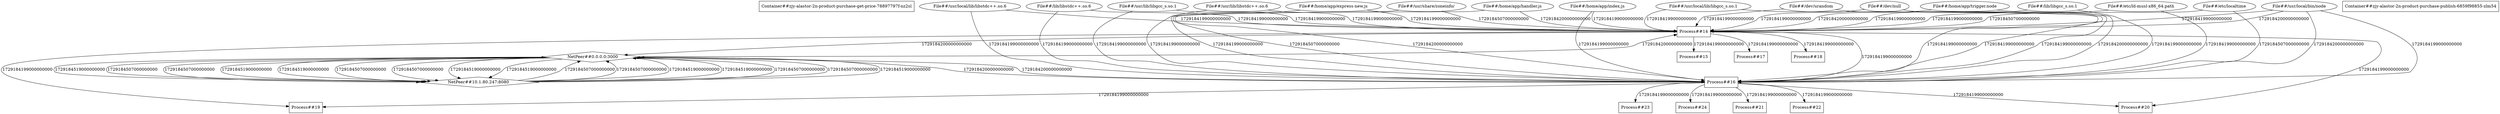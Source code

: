 digraph G {
"Container##zjy-alastor-2n-product-purchase-get-price-78897797f-nz2sl" [shape="box"];
"File##/dev/null" [shape="ellipse"];
"File##/dev/urandom" [shape="ellipse"];
"File##/etc/ld-musl-x86_64.path" [shape="ellipse"];
"File##/etc/localtime" [shape="ellipse"];
"File##/home/app/express-new.js" [shape="ellipse"];
"File##/home/app/handler.js" [shape="ellipse"];
"File##/home/app/index.js" [shape="ellipse"];
"File##/home/app/trigger.node" [shape="ellipse"];
"File##/lib/libgcc_s.so.1" [shape="ellipse"];
"File##/lib/libstdc++.so.6" [shape="ellipse"];
"File##/usr/lib/libgcc_s.so.1" [shape="ellipse"];
"File##/usr/lib/libstdc++.so.6" [shape="ellipse"];
"File##/usr/local/bin/node" [shape="ellipse"];
"File##/usr/local/lib/libgcc_s.so.1" [shape="ellipse"];
"File##/usr/local/lib/libstdc++.so.6" [shape="ellipse"];
"File##/usr/share/zoneinfo/" [shape="ellipse"];
"NetPeer##0.0.0.0:3000" [shape="diamond"];
"NetPeer##10.1.80.247:8080" [shape="diamond"];
"Process##14" [shape="box"];
"Process##15" [shape="box"];
"Process##16" [shape="box"];
"Process##17" [shape="box"];
"Process##18" [shape="box"];
"Process##19" [shape="box"];
"Process##20" [shape="box"];
"File##/etc/ld-musl-x86_64.path" -> "Process##14" [label="1729184199000000000"];
"File##/lib/libstdc++.so.6" -> "Process##14" [label="1729184199000000000"];
"File##/usr/local/lib/libstdc++.so.6" -> "Process##14" [label="1729184199000000000"];
"File##/usr/lib/libstdc++.so.6" -> "Process##14" [label="1729184199000000000"];
"File##/lib/libgcc_s.so.1" -> "Process##14" [label="1729184199000000000"];
"File##/usr/local/lib/libgcc_s.so.1" -> "Process##14" [label="1729184199000000000"];
"File##/usr/lib/libgcc_s.so.1" -> "Process##14" [label="1729184199000000000"];
"Process##14" -> "Process##15" [label="1729184199000000000"];
"Process##14" -> "Process##16" [label="1729184199000000000"];
"Process##14" -> "Process##17" [label="1729184199000000000"];
"Process##14" -> "Process##18" [label="1729184199000000000"];
"Process##14" -> "Process##19" [label="1729184199000000000"];
"File##/usr/local/bin/node" -> "Process##14" [label="1729184199000000000"];
"File##/usr/local/bin/node" -> "Process##14" [label="1729184200000000000"];
"File##/dev/urandom" -> "Process##14" [label="1729184199000000000"];
"Process##14" -> "Process##20" [label="1729184199000000000"];
"File##/dev/null" -> "Process##14" [label="1729184199000000000"];
"File##/home/app/index.js" -> "Process##14" [label="1729184199000000000"];
"File##/home/app/express-new.js" -> "Process##14" [label="1729184199000000000"];
"File##/home/app/trigger.node" -> "Process##14" [label="1729184200000000000"];
"File##/home/app/handler.js" -> "Process##14" [label="1729184200000000000"];
"Process##14" -> "NetPeer##0.0.0.0:3000" [label="1729184200000000000"];
"NetPeer##0.0.0.0:3000" -> "Process##14" [label="1729184200000000000"];
"NetPeer##0.0.0.0:3000" -> "NetPeer##10.1.80.247:8080" [label="1729184507000000000"];
"NetPeer##0.0.0.0:3000" -> "NetPeer##10.1.80.247:8080" [label="1729184507000000000"];
"NetPeer##0.0.0.0:3000" -> "NetPeer##10.1.80.247:8080" [label="1729184519000000000"];
"NetPeer##0.0.0.0:3000" -> "NetPeer##10.1.80.247:8080" [label="1729184519000000000"];
"NetPeer##10.1.80.247:8080" -> "NetPeer##0.0.0.0:3000" [label="1729184507000000000"];
"NetPeer##10.1.80.247:8080" -> "NetPeer##0.0.0.0:3000" [label="1729184507000000000"];
"NetPeer##10.1.80.247:8080" -> "NetPeer##0.0.0.0:3000" [label="1729184519000000000"];
"NetPeer##10.1.80.247:8080" -> "NetPeer##0.0.0.0:3000" [label="1729184519000000000"];
"File##/etc/localtime" -> "Process##14" [label="1729184507000000000"];
"File##/usr/share/zoneinfo/" -> "Process##14" [label="1729184507000000000"];
"Container##zjy-alastor-2n-product-purchase-publish-6859f98855-zlm54" [shape="box"];
"File##/dev/null" [shape="ellipse"];
"File##/dev/urandom" [shape="ellipse"];
"File##/etc/ld-musl-x86_64.path" [shape="ellipse"];
"File##/etc/localtime" [shape="ellipse"];
"File##/home/app/express-new.js" [shape="ellipse"];
"File##/home/app/handler.js" [shape="ellipse"];
"File##/home/app/index.js" [shape="ellipse"];
"File##/home/app/trigger.node" [shape="ellipse"];
"File##/lib/libgcc_s.so.1" [shape="ellipse"];
"File##/lib/libstdc++.so.6" [shape="ellipse"];
"File##/usr/lib/libgcc_s.so.1" [shape="ellipse"];
"File##/usr/lib/libstdc++.so.6" [shape="ellipse"];
"File##/usr/local/bin/node" [shape="ellipse"];
"File##/usr/local/lib/libgcc_s.so.1" [shape="ellipse"];
"File##/usr/local/lib/libstdc++.so.6" [shape="ellipse"];
"File##/usr/share/zoneinfo/" [shape="ellipse"];
"NetPeer##0.0.0.0:3000" [shape="diamond"];
"NetPeer##10.1.80.247:8080" [shape="diamond"];
"Process##16" [shape="box"];
"Process##19" [shape="box"];
"Process##20" [shape="box"];
"Process##21" [shape="box"];
"Process##22" [shape="box"];
"Process##23" [shape="box"];
"Process##24" [shape="box"];
"File##/etc/ld-musl-x86_64.path" -> "Process##16" [label="1729184199000000000"];
"File##/lib/libstdc++.so.6" -> "Process##16" [label="1729184199000000000"];
"File##/usr/local/lib/libstdc++.so.6" -> "Process##16" [label="1729184199000000000"];
"File##/usr/lib/libstdc++.so.6" -> "Process##16" [label="1729184199000000000"];
"File##/lib/libgcc_s.so.1" -> "Process##16" [label="1729184199000000000"];
"File##/usr/local/lib/libgcc_s.so.1" -> "Process##16" [label="1729184199000000000"];
"File##/usr/lib/libgcc_s.so.1" -> "Process##16" [label="1729184199000000000"];
"Process##16" -> "Process##19" [label="1729184199000000000"];
"Process##16" -> "Process##20" [label="1729184199000000000"];
"Process##16" -> "Process##21" [label="1729184199000000000"];
"Process##16" -> "Process##22" [label="1729184199000000000"];
"Process##16" -> "Process##23" [label="1729184199000000000"];
"File##/usr/local/bin/node" -> "Process##16" [label="1729184199000000000"];
"File##/usr/local/bin/node" -> "Process##16" [label="1729184200000000000"];
"File##/dev/urandom" -> "Process##16" [label="1729184199000000000"];
"Process##16" -> "Process##24" [label="1729184199000000000"];
"File##/dev/null" -> "Process##16" [label="1729184199000000000"];
"File##/home/app/index.js" -> "Process##16" [label="1729184199000000000"];
"File##/home/app/express-new.js" -> "Process##16" [label="1729184199000000000"];
"File##/home/app/trigger.node" -> "Process##16" [label="1729184200000000000"];
"File##/home/app/handler.js" -> "Process##16" [label="1729184200000000000"];
"Process##16" -> "NetPeer##0.0.0.0:3000" [label="1729184200000000000"];
"NetPeer##0.0.0.0:3000" -> "Process##16" [label="1729184200000000000"];
"NetPeer##0.0.0.0:3000" -> "NetPeer##10.1.80.247:8080" [label="1729184507000000000"];
"NetPeer##0.0.0.0:3000" -> "NetPeer##10.1.80.247:8080" [label="1729184507000000000"];
"NetPeer##0.0.0.0:3000" -> "NetPeer##10.1.80.247:8080" [label="1729184519000000000"];
"NetPeer##0.0.0.0:3000" -> "NetPeer##10.1.80.247:8080" [label="1729184519000000000"];
"NetPeer##10.1.80.247:8080" -> "NetPeer##0.0.0.0:3000" [label="1729184507000000000"];
"NetPeer##10.1.80.247:8080" -> "NetPeer##0.0.0.0:3000" [label="1729184507000000000"];
"NetPeer##10.1.80.247:8080" -> "NetPeer##0.0.0.0:3000" [label="1729184519000000000"];
"NetPeer##10.1.80.247:8080" -> "NetPeer##0.0.0.0:3000" [label="1729184519000000000"];
"File##/etc/localtime" -> "Process##16" [label="1729184507000000000"];
"File##/usr/share/zoneinfo/" -> "Process##16" [label="1729184507000000000"];
}
